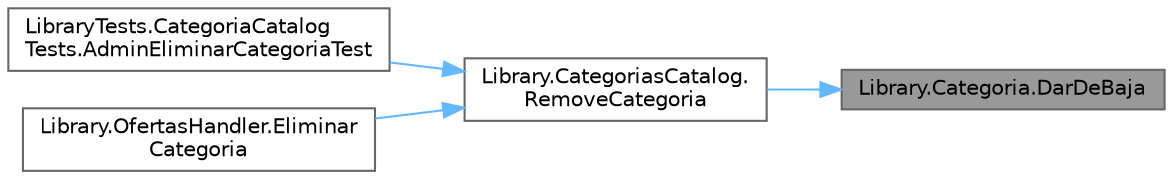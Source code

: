 digraph "Library.Categoria.DarDeBaja"
{
 // INTERACTIVE_SVG=YES
 // LATEX_PDF_SIZE
  bgcolor="transparent";
  edge [fontname=Helvetica,fontsize=10,labelfontname=Helvetica,labelfontsize=10];
  node [fontname=Helvetica,fontsize=10,shape=box,height=0.2,width=0.4];
  rankdir="RL";
  Node1 [label="Library.Categoria.DarDeBaja",height=0.2,width=0.4,color="gray40", fillcolor="grey60", style="filled", fontcolor="black",tooltip="Método para dar de baja la categoría."];
  Node1 -> Node2 [dir="back",color="steelblue1",style="solid"];
  Node2 [label="Library.CategoriasCatalog.\lRemoveCategoria",height=0.2,width=0.4,color="grey40", fillcolor="white", style="filled",URL="$classLibrary_1_1CategoriasCatalog.html#a3e0b35f2e1dbf53a7dddd9f46fd038b8",tooltip="Método para eliminar una categoría."];
  Node2 -> Node3 [dir="back",color="steelblue1",style="solid"];
  Node3 [label="LibraryTests.CategoriaCatalog\lTests.AdminEliminarCategoriaTest",height=0.2,width=0.4,color="grey40", fillcolor="white", style="filled",URL="$classLibraryTests_1_1CategoriaCatalogTests.html#a5c93a6aadec1d2d8bfdd46a2e41d4514",tooltip="Test para cuando se elimina una categoría"];
  Node2 -> Node4 [dir="back",color="steelblue1",style="solid"];
  Node4 [label="Library.OfertasHandler.Eliminar\lCategoria",height=0.2,width=0.4,color="grey40", fillcolor="white", style="filled",URL="$classLibrary_1_1OfertasHandler.html#afefa462e1fe30165a2985f3ec5daa760",tooltip="Método para eliminar una categoría."];
}
